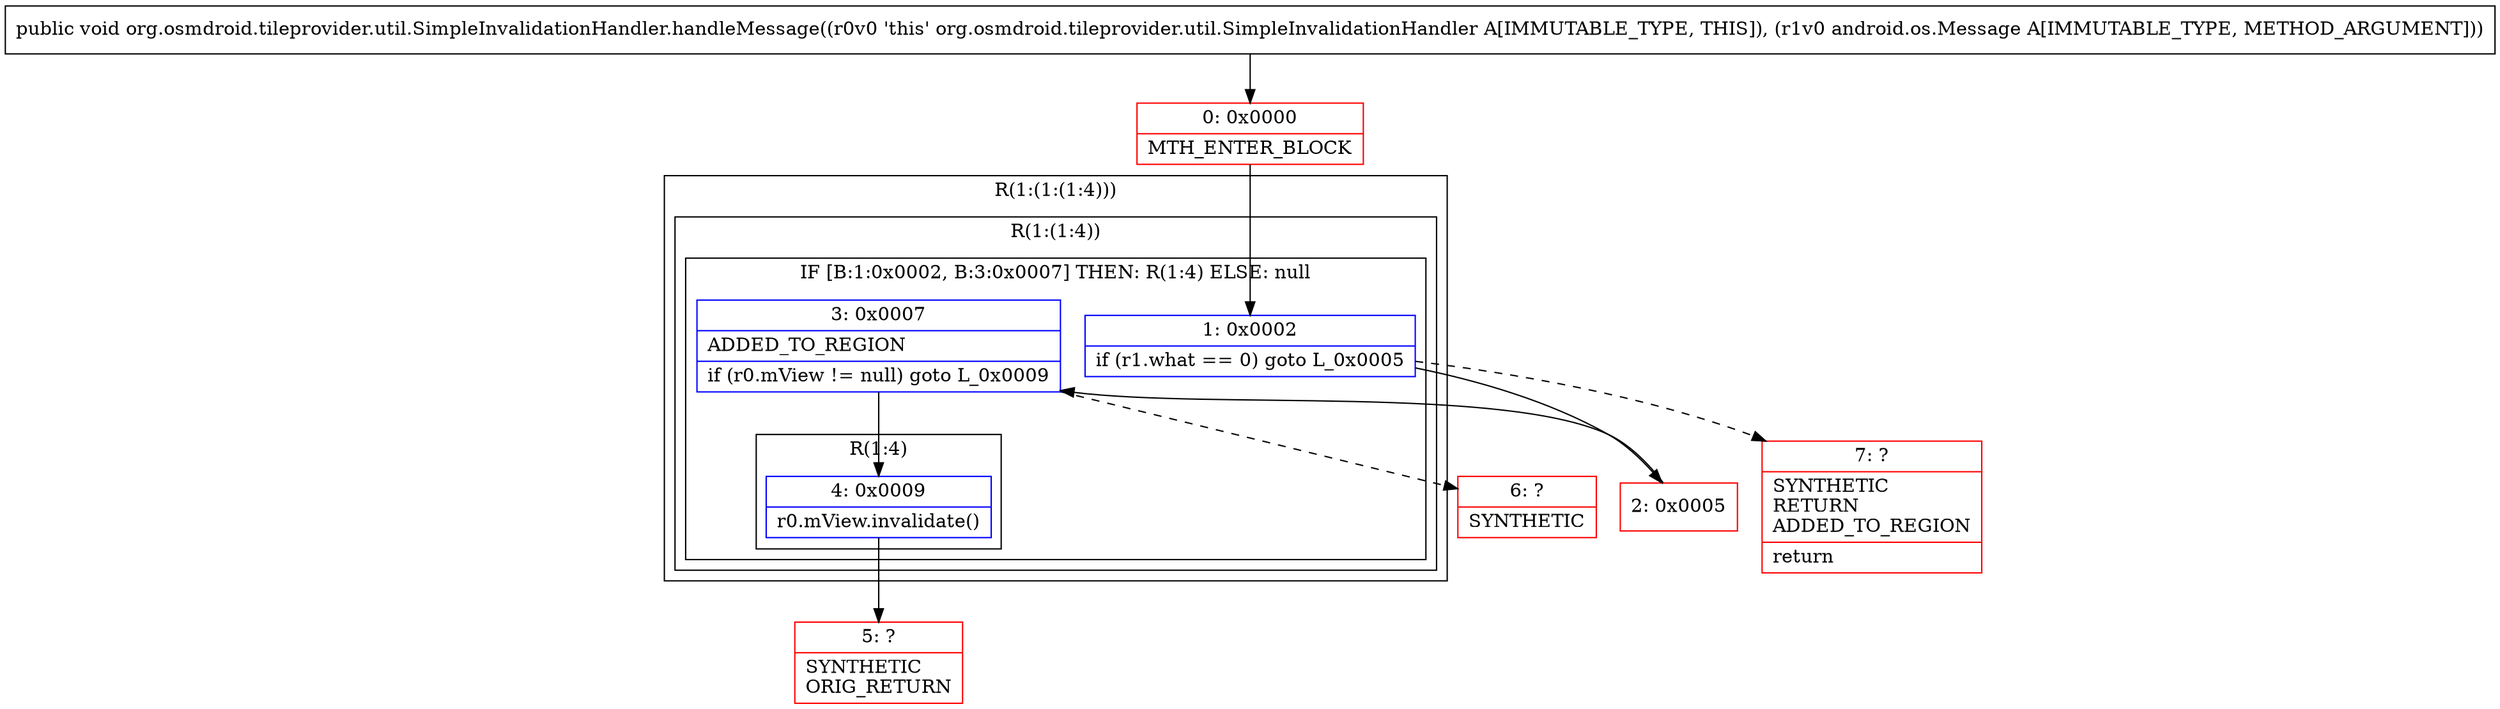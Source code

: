 digraph "CFG fororg.osmdroid.tileprovider.util.SimpleInvalidationHandler.handleMessage(Landroid\/os\/Message;)V" {
subgraph cluster_Region_1015582647 {
label = "R(1:(1:(1:4)))";
node [shape=record,color=blue];
subgraph cluster_Region_412084431 {
label = "R(1:(1:4))";
node [shape=record,color=blue];
subgraph cluster_IfRegion_702136039 {
label = "IF [B:1:0x0002, B:3:0x0007] THEN: R(1:4) ELSE: null";
node [shape=record,color=blue];
Node_1 [shape=record,label="{1\:\ 0x0002|if (r1.what == 0) goto L_0x0005\l}"];
Node_3 [shape=record,label="{3\:\ 0x0007|ADDED_TO_REGION\l|if (r0.mView != null) goto L_0x0009\l}"];
subgraph cluster_Region_2080082991 {
label = "R(1:4)";
node [shape=record,color=blue];
Node_4 [shape=record,label="{4\:\ 0x0009|r0.mView.invalidate()\l}"];
}
}
}
}
Node_0 [shape=record,color=red,label="{0\:\ 0x0000|MTH_ENTER_BLOCK\l}"];
Node_2 [shape=record,color=red,label="{2\:\ 0x0005}"];
Node_5 [shape=record,color=red,label="{5\:\ ?|SYNTHETIC\lORIG_RETURN\l}"];
Node_6 [shape=record,color=red,label="{6\:\ ?|SYNTHETIC\l}"];
Node_7 [shape=record,color=red,label="{7\:\ ?|SYNTHETIC\lRETURN\lADDED_TO_REGION\l|return\l}"];
MethodNode[shape=record,label="{public void org.osmdroid.tileprovider.util.SimpleInvalidationHandler.handleMessage((r0v0 'this' org.osmdroid.tileprovider.util.SimpleInvalidationHandler A[IMMUTABLE_TYPE, THIS]), (r1v0 android.os.Message A[IMMUTABLE_TYPE, METHOD_ARGUMENT])) }"];
MethodNode -> Node_0;
Node_1 -> Node_2;
Node_1 -> Node_7[style=dashed];
Node_3 -> Node_4;
Node_3 -> Node_6[style=dashed];
Node_4 -> Node_5;
Node_0 -> Node_1;
Node_2 -> Node_3;
}

